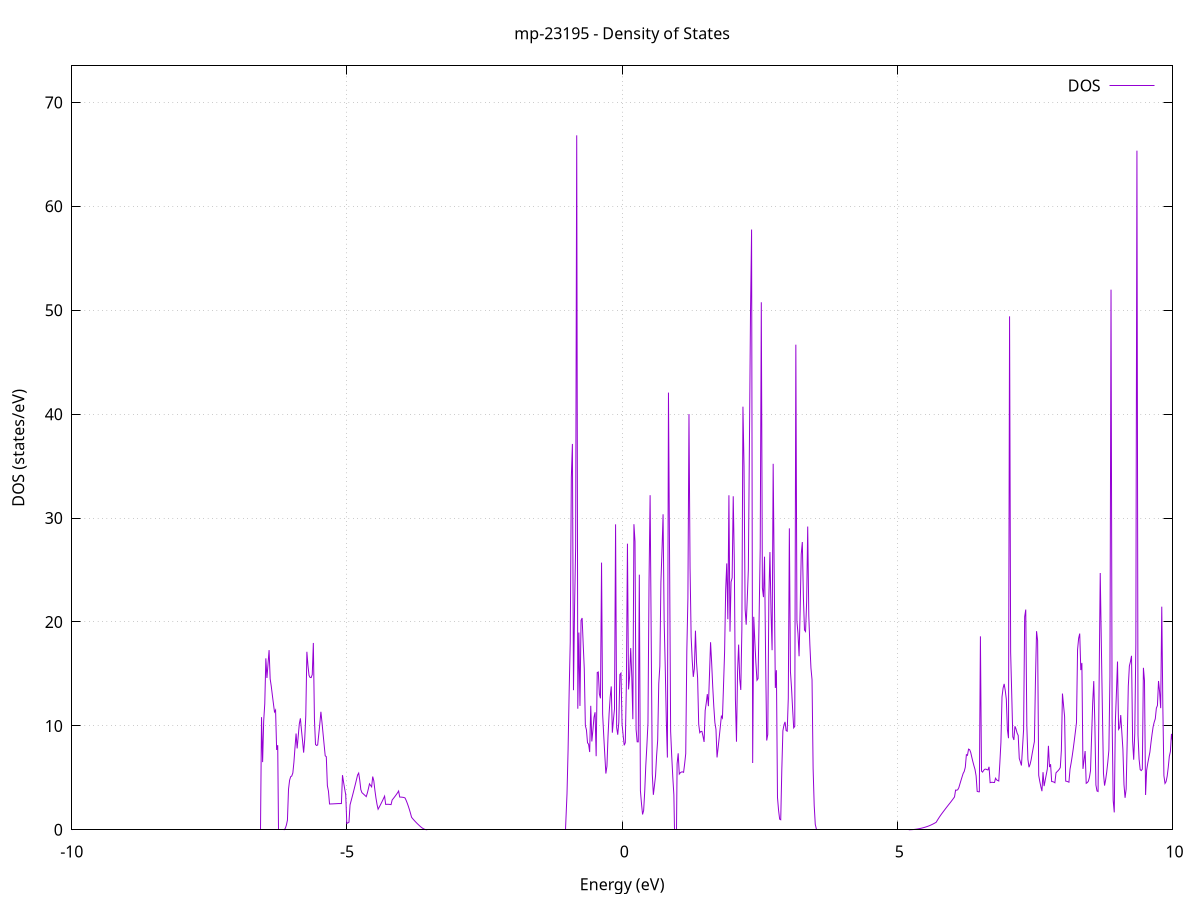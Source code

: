 set title 'mp-23195 - Density of States'
set xlabel 'Energy (eV)'
set ylabel 'DOS (states/eV)'
set grid
set xrange [-10:10]
set yrange [0:73.522]
set xzeroaxis lt -1
set terminal png size 800,600
set output 'mp-23195_dos_gnuplot.png'
plot '-' using 1:2 with lines title 'DOS'
-16.476600 0.000000
-16.457000 0.000000
-16.437400 0.000000
-16.417800 0.000000
-16.398200 0.000000
-16.378500 0.000000
-16.358900 0.000000
-16.339300 0.000000
-16.319700 0.000000
-16.300100 0.000000
-16.280500 0.000000
-16.260900 0.000000
-16.241200 0.000000
-16.221600 0.000000
-16.202000 0.000000
-16.182400 0.000000
-16.162800 0.000000
-16.143200 0.000000
-16.123600 0.000000
-16.104000 0.000000
-16.084300 0.000000
-16.064700 0.000000
-16.045100 0.000000
-16.025500 0.000000
-16.005900 0.000000
-15.986300 0.000000
-15.966700 0.000000
-15.947100 0.000000
-15.927400 0.000000
-15.907800 0.000000
-15.888200 0.000000
-15.868600 0.000000
-15.849000 0.000000
-15.829400 0.000000
-15.809800 0.000000
-15.790100 0.000000
-15.770500 0.000000
-15.750900 0.000000
-15.731300 0.000000
-15.711700 0.000000
-15.692100 0.000000
-15.672500 0.000000
-15.652900 0.000000
-15.633200 0.000000
-15.613600 0.000000
-15.594000 0.000000
-15.574400 0.000000
-15.554800 0.000000
-15.535200 0.000000
-15.515600 0.000000
-15.495900 0.000000
-15.476300 0.000000
-15.456700 0.000000
-15.437100 0.000000
-15.417500 0.000000
-15.397900 0.000000
-15.378300 0.000000
-15.358700 0.000000
-15.339000 0.000000
-15.319400 0.000000
-15.299800 0.000000
-15.280200 0.000000
-15.260600 0.000000
-15.241000 0.000000
-15.221400 0.000000
-15.201800 0.000000
-15.182100 0.000000
-15.162500 0.000000
-15.142900 0.000000
-15.123300 0.000000
-15.103700 0.000000
-15.084100 0.000000
-15.064500 0.000000
-15.044800 0.000000
-15.025200 0.000000
-15.005600 0.000000
-14.986000 0.000000
-14.966400 0.000000
-14.946800 0.000000
-14.927200 0.000000
-14.907600 0.000000
-14.887900 0.000000
-14.868300 0.000000
-14.848700 0.000000
-14.829100 0.000000
-14.809500 0.000000
-14.789900 0.000000
-14.770300 0.000000
-14.750700 0.000000
-14.731000 0.000000
-14.711400 0.000000
-14.691800 0.001000
-14.672200 0.149300
-14.652600 0.548600
-14.633000 1.198700
-14.613400 2.099900
-14.593700 4.258000
-14.574100 6.296300
-14.554500 7.719200
-14.534900 8.683400
-14.515300 7.349900
-14.495700 5.848900
-14.476100 4.643300
-14.456500 3.592800
-14.436800 5.474300
-14.417200 8.485300
-14.397600 11.261500
-14.378000 12.232200
-14.358400 12.179100
-14.338800 11.117300
-14.319200 10.120100
-14.299600 13.165800
-14.279900 10.919000
-14.260300 8.837400
-14.240700 4.062600
-14.221100 3.933700
-14.201500 3.895100
-14.181900 3.920000
-14.162300 3.977200
-14.142600 9.859500
-14.123000 11.487500
-14.103400 3.575500
-14.083800 1.308200
-14.064200 0.000000
-14.044600 0.000000
-14.025000 0.000000
-14.005400 0.000000
-13.985700 9.236900
-13.966100 7.990300
-13.946500 3.029400
-13.926900 3.024000
-13.907300 3.019200
-13.887700 3.015200
-13.868100 3.011800
-13.848500 10.381600
-13.828800 14.445200
-13.809200 7.303800
-13.789600 7.142100
-13.770000 6.939000
-13.750400 6.852600
-13.730800 6.915700
-13.711200 7.800300
-13.691500 9.488200
-13.671900 11.156700
-13.652300 11.360900
-13.632700 11.060600
-13.613100 9.772000
-13.593500 3.094000
-13.573900 5.678500
-13.554300 7.539800
-13.534600 8.236200
-13.515000 8.756800
-13.495400 9.101400
-13.475800 11.741700
-13.456200 15.765900
-13.436600 19.723300
-13.417000 24.804000
-13.397400 26.232500
-13.377700 19.467000
-13.358100 13.078500
-13.338500 12.618500
-13.318900 12.029800
-13.299300 11.297700
-13.279700 10.422100
-13.260100 9.402900
-13.240400 10.434000
-13.220800 4.697800
-13.201200 0.000000
-13.181600 0.000000
-13.162000 0.000000
-13.142400 0.000000
-13.122800 0.000000
-13.103200 0.000000
-13.083500 0.000000
-13.063900 34.183500
-13.044300 44.642300
-13.024700 37.882400
-13.005100 26.841800
-12.985500 24.078600
-12.965900 16.937600
-12.946300 8.005700
-12.926600 5.851700
-12.907000 5.345500
-12.887400 5.736900
-12.867800 5.201600
-12.848200 10.213700
-12.828600 14.626000
-12.809000 31.457200
-12.789300 33.341200
-12.769700 38.088800
-12.750100 41.115400
-12.730500 36.804600
-12.710900 23.973200
-12.691300 29.815500
-12.671700 29.369700
-12.652100 14.846500
-12.632400 8.144200
-12.612800 7.843000
-12.593200 11.232100
-12.573600 16.291300
-12.554000 13.146200
-12.534400 6.801900
-12.514800 2.517000
-12.495200 0.552400
-12.475500 0.000000
-12.455900 0.000000
-12.436300 0.000000
-12.416700 0.000000
-12.397100 0.000000
-12.377500 0.000000
-12.357900 0.000000
-12.338200 0.000000
-12.318600 0.000000
-12.299000 0.000000
-12.279400 0.000000
-12.259800 0.000000
-12.240200 0.000000
-12.220600 0.000000
-12.201000 0.000000
-12.181300 0.000000
-12.161700 0.000000
-12.142100 0.000000
-12.122500 0.000000
-12.102900 0.000000
-12.083300 0.000000
-12.063700 0.000000
-12.044000 0.000000
-12.024400 0.000000
-12.004800 0.000000
-11.985200 0.000000
-11.965600 0.000000
-11.946000 0.000000
-11.926400 0.000000
-11.906800 0.000000
-11.887100 0.000000
-11.867500 0.000000
-11.847900 0.000000
-11.828300 0.000000
-11.808700 0.000000
-11.789100 0.000000
-11.769500 0.000000
-11.749900 0.000000
-11.730200 0.000000
-11.710600 0.000000
-11.691000 0.000000
-11.671400 0.000000
-11.651800 0.000000
-11.632200 0.000000
-11.612600 0.000000
-11.592900 0.000000
-11.573300 0.000000
-11.553700 0.000000
-11.534100 0.000000
-11.514500 0.000000
-11.494900 0.000000
-11.475300 0.000000
-11.455700 0.000000
-11.436000 0.000000
-11.416400 0.000000
-11.396800 0.000000
-11.377200 0.000000
-11.357600 0.000000
-11.338000 0.000000
-11.318400 0.000000
-11.298800 0.000000
-11.279100 0.000000
-11.259500 0.000000
-11.239900 0.000000
-11.220300 0.000000
-11.200700 0.000000
-11.181100 0.000000
-11.161500 0.000000
-11.141800 0.000000
-11.122200 0.000000
-11.102600 0.000000
-11.083000 0.000000
-11.063400 0.000000
-11.043800 0.000000
-11.024200 0.000000
-11.004600 0.000000
-10.984900 0.000000
-10.965300 0.000000
-10.945700 0.000000
-10.926100 0.000000
-10.906500 0.000000
-10.886900 0.000000
-10.867300 0.000000
-10.847700 0.000000
-10.828000 0.000000
-10.808400 0.000000
-10.788800 0.000000
-10.769200 0.000000
-10.749600 0.000000
-10.730000 0.000000
-10.710400 0.000000
-10.690700 0.000000
-10.671100 0.000000
-10.651500 0.000000
-10.631900 0.000000
-10.612300 0.000000
-10.592700 0.000000
-10.573100 0.000000
-10.553500 0.000000
-10.533800 0.000000
-10.514200 0.000000
-10.494600 0.000000
-10.475000 0.000000
-10.455400 0.000000
-10.435800 0.000000
-10.416200 0.000000
-10.396600 0.000000
-10.376900 0.000000
-10.357300 0.000000
-10.337700 0.000000
-10.318100 0.000000
-10.298500 0.000000
-10.278900 0.000000
-10.259300 0.000000
-10.239600 0.000000
-10.220000 0.000000
-10.200400 0.000000
-10.180800 0.000000
-10.161200 0.000000
-10.141600 0.000000
-10.122000 0.000000
-10.102400 0.000000
-10.082700 0.000000
-10.063100 0.000000
-10.043500 0.000000
-10.023900 0.000000
-10.004300 0.000000
-9.984700 0.000000
-9.965100 0.000000
-9.945500 0.000000
-9.925800 0.000000
-9.906200 0.000000
-9.886600 0.000000
-9.867000 0.000000
-9.847400 0.000000
-9.827800 0.000000
-9.808200 0.000000
-9.788500 0.000000
-9.768900 0.000000
-9.749300 0.000000
-9.729700 0.000000
-9.710100 0.000000
-9.690500 0.000000
-9.670900 0.000000
-9.651300 0.000000
-9.631600 0.000000
-9.612000 0.000000
-9.592400 0.000000
-9.572800 0.000000
-9.553200 0.000000
-9.533600 0.000000
-9.514000 0.000000
-9.494400 0.000000
-9.474700 0.000000
-9.455100 0.000000
-9.435500 0.000000
-9.415900 0.000000
-9.396300 0.000000
-9.376700 0.000000
-9.357100 0.000000
-9.337400 0.000000
-9.317800 0.000000
-9.298200 0.000000
-9.278600 0.000000
-9.259000 0.000000
-9.239400 0.000000
-9.219800 0.000000
-9.200200 0.000000
-9.180500 0.000000
-9.160900 0.000000
-9.141300 0.000000
-9.121700 0.000000
-9.102100 0.000000
-9.082500 0.000000
-9.062900 0.000000
-9.043200 0.000000
-9.023600 0.000000
-9.004000 0.000000
-8.984400 0.000000
-8.964800 0.000000
-8.945200 0.000000
-8.925600 0.000000
-8.906000 0.000000
-8.886300 0.000000
-8.866700 0.000000
-8.847100 0.000000
-8.827500 0.000000
-8.807900 0.000000
-8.788300 0.000000
-8.768700 0.000000
-8.749100 0.000000
-8.729400 0.000000
-8.709800 0.000000
-8.690200 0.000000
-8.670600 0.000000
-8.651000 0.000000
-8.631400 0.000000
-8.611800 0.000000
-8.592100 0.000000
-8.572500 0.000000
-8.552900 0.000000
-8.533300 0.000000
-8.513700 0.000000
-8.494100 0.000000
-8.474500 0.000000
-8.454900 0.000000
-8.435200 0.000000
-8.415600 0.000000
-8.396000 0.000000
-8.376400 0.000000
-8.356800 0.000000
-8.337200 0.000000
-8.317600 0.000000
-8.298000 0.000000
-8.278300 0.000000
-8.258700 0.000000
-8.239100 0.000000
-8.219500 0.000000
-8.199900 0.000000
-8.180300 0.000000
-8.160700 0.000000
-8.141000 0.000000
-8.121400 0.000000
-8.101800 0.000000
-8.082200 0.000000
-8.062600 0.000000
-8.043000 0.000000
-8.023400 0.000000
-8.003800 0.000000
-7.984100 0.000000
-7.964500 0.000000
-7.944900 0.000000
-7.925300 0.000000
-7.905700 0.000000
-7.886100 0.000000
-7.866500 0.000000
-7.846900 0.000000
-7.827200 0.000000
-7.807600 0.000000
-7.788000 0.000000
-7.768400 0.000000
-7.748800 0.000000
-7.729200 0.000000
-7.709600 0.000000
-7.689900 0.000000
-7.670300 0.000000
-7.650700 0.000000
-7.631100 0.000000
-7.611500 0.000000
-7.591900 0.000000
-7.572300 0.000000
-7.552700 0.000000
-7.533000 0.000000
-7.513400 0.000000
-7.493800 0.000000
-7.474200 0.000000
-7.454600 0.000000
-7.435000 0.000000
-7.415400 0.000000
-7.395800 0.000000
-7.376100 0.000000
-7.356500 0.000000
-7.336900 0.000000
-7.317300 0.000000
-7.297700 0.000000
-7.278100 0.000000
-7.258500 0.000000
-7.238800 0.000000
-7.219200 0.000000
-7.199600 0.000000
-7.180000 0.000000
-7.160400 0.000000
-7.140800 0.000000
-7.121200 0.000000
-7.101600 0.000000
-7.081900 0.000000
-7.062300 0.000000
-7.042700 0.000000
-7.023100 0.000000
-7.003500 0.000000
-6.983900 0.000000
-6.964300 0.000000
-6.944700 0.000000
-6.925000 0.000000
-6.905400 0.000000
-6.885800 0.000000
-6.866200 0.000000
-6.846600 0.000000
-6.827000 0.000000
-6.807400 0.000000
-6.787700 0.000000
-6.768100 0.000000
-6.748500 0.000000
-6.728900 0.000000
-6.709300 0.000000
-6.689700 0.000000
-6.670100 0.000000
-6.650500 0.000000
-6.630800 0.000000
-6.611200 0.000000
-6.591600 0.000000
-6.572000 0.000000
-6.552400 10.838400
-6.532800 6.509700
-6.513200 10.470500
-6.493600 12.122100
-6.473900 16.498500
-6.454300 14.609400
-6.434700 15.950300
-6.415100 17.292100
-6.395500 14.524000
-6.375900 13.825800
-6.356300 12.980100
-6.336600 12.148400
-6.317000 11.341500
-6.297400 11.524400
-6.277800 7.684100
-6.258200 8.142600
-6.238600 0.000000
-6.219000 0.000000
-6.199400 0.000000
-6.179700 0.000000
-6.160100 0.000000
-6.140500 0.004600
-6.120900 0.133700
-6.101300 0.440100
-6.081700 0.923600
-6.062100 3.909200
-6.042400 4.767700
-6.022800 5.107900
-6.003200 5.172400
-5.983600 5.467600
-5.964000 6.498700
-5.944400 7.915900
-5.924800 9.266100
-5.905200 7.827100
-5.885500 9.025800
-5.865900 10.189700
-5.846300 10.724900
-5.826700 9.584600
-5.807100 8.572000
-5.787500 7.423500
-5.767900 8.703000
-5.748300 10.987000
-5.728600 17.130200
-5.709000 15.830200
-5.689400 14.861100
-5.669800 14.653900
-5.650200 14.645000
-5.630600 14.944200
-5.611000 17.981000
-5.591300 10.687900
-5.571700 8.206400
-5.552100 8.112900
-5.532500 8.161900
-5.512900 9.165700
-5.493300 10.205100
-5.473700 11.354700
-5.454100 10.339500
-5.434400 9.249100
-5.414800 8.163400
-5.395200 7.118900
-5.375600 7.038000
-5.356000 4.243500
-5.336400 3.717500
-5.316800 2.481300
-5.297200 2.484800
-5.277500 2.488800
-5.257900 2.493200
-5.238300 2.498200
-5.218700 2.503700
-5.199100 2.509600
-5.179500 2.516100
-5.159900 2.521400
-5.140200 2.524600
-5.120600 2.525800
-5.101000 2.524900
-5.081400 5.258100
-5.061800 4.583900
-5.042200 3.952700
-5.022600 3.364600
-5.003000 0.605300
-4.983300 0.665100
-4.963700 0.727200
-4.944100 2.400900
-4.924500 2.786200
-4.904900 3.180200
-4.885300 3.582800
-4.865700 3.994000
-4.846100 4.413800
-4.826400 4.842200
-4.806800 5.279300
-4.787200 5.456700
-4.767600 4.769300
-4.748000 3.864500
-4.728400 3.575800
-4.708800 3.482100
-4.689100 3.386500
-4.669500 3.289200
-4.649900 3.190000
-4.630300 3.531100
-4.610700 3.948200
-4.591100 4.421100
-4.571500 4.271500
-4.551900 4.131700
-4.532200 5.121700
-4.512600 4.713200
-4.493000 3.819800
-4.473400 3.062300
-4.453800 2.440900
-4.434200 1.977700
-4.414600 2.170200
-4.395000 2.369600
-4.375300 2.576000
-4.355700 2.789400
-4.336100 3.009700
-4.316500 3.237000
-4.296900 2.440200
-4.277300 2.449100
-4.257700 2.451700
-4.238000 2.447800
-4.218400 2.437600
-4.198800 2.420900
-4.179200 2.864000
-4.159600 2.992400
-4.140000 3.126100
-4.120400 3.265000
-4.100800 3.409300
-4.081100 3.558900
-4.061500 3.732300
-4.041900 3.150600
-4.022300 3.145500
-4.002700 3.136200
-3.983100 3.122700
-3.963500 3.104900
-3.943900 3.055200
-3.924200 2.822500
-3.904600 2.559600
-3.885000 2.266500
-3.865400 1.943100
-3.845800 1.589500
-3.826200 1.205600
-3.806600 1.073500
-3.786900 0.955200
-3.767300 0.840900
-3.747700 0.730700
-3.728100 0.624600
-3.708500 0.522600
-3.688900 0.424600
-3.669300 0.330700
-3.649700 0.241100
-3.630000 0.162700
-3.610400 0.099600
-3.590800 0.052000
-3.571200 0.019700
-3.551600 0.002800
-3.532000 0.000000
-3.512400 0.000000
-3.492800 0.000000
-3.473100 0.000000
-3.453500 0.000000
-3.433900 0.000000
-3.414300 0.000000
-3.394700 0.000000
-3.375100 0.000000
-3.355500 0.000000
-3.335800 0.000000
-3.316200 0.000000
-3.296600 0.000000
-3.277000 0.000000
-3.257400 0.000000
-3.237800 0.000000
-3.218200 0.000000
-3.198600 0.000000
-3.178900 0.000000
-3.159300 0.000000
-3.139700 0.000000
-3.120100 0.000000
-3.100500 0.000000
-3.080900 0.000000
-3.061300 0.000000
-3.041600 0.000000
-3.022000 0.000000
-3.002400 0.000000
-2.982800 0.000000
-2.963200 0.000000
-2.943600 0.000000
-2.924000 0.000000
-2.904400 0.000000
-2.884700 0.000000
-2.865100 0.000000
-2.845500 0.000000
-2.825900 0.000000
-2.806300 0.000000
-2.786700 0.000000
-2.767100 0.000000
-2.747500 0.000000
-2.727800 0.000000
-2.708200 0.000000
-2.688600 0.000000
-2.669000 0.000000
-2.649400 0.000000
-2.629800 0.000000
-2.610200 0.000000
-2.590500 0.000000
-2.570900 0.000000
-2.551300 0.000000
-2.531700 0.000000
-2.512100 0.000000
-2.492500 0.000000
-2.472900 0.000000
-2.453300 0.000000
-2.433600 0.000000
-2.414000 0.000000
-2.394400 0.000000
-2.374800 0.000000
-2.355200 0.000000
-2.335600 0.000000
-2.316000 0.000000
-2.296400 0.000000
-2.276700 0.000000
-2.257100 0.000000
-2.237500 0.000000
-2.217900 0.000000
-2.198300 0.000000
-2.178700 0.000000
-2.159100 0.000000
-2.139400 0.000000
-2.119800 0.000000
-2.100200 0.000000
-2.080600 0.000000
-2.061000 0.000000
-2.041400 0.000000
-2.021800 0.000000
-2.002200 0.000000
-1.982500 0.000000
-1.962900 0.000000
-1.943300 0.000000
-1.923700 0.000000
-1.904100 0.000000
-1.884500 0.000000
-1.864900 0.000000
-1.845300 0.000000
-1.825600 0.000000
-1.806000 0.000000
-1.786400 0.000000
-1.766800 0.000000
-1.747200 0.000000
-1.727600 0.000000
-1.708000 0.000000
-1.688300 0.000000
-1.668700 0.000000
-1.649100 0.000000
-1.629500 0.000000
-1.609900 0.000000
-1.590300 0.000000
-1.570700 0.000000
-1.551100 0.000000
-1.531400 0.000000
-1.511800 0.000000
-1.492200 0.000000
-1.472600 0.000000
-1.453000 0.000000
-1.433400 0.000000
-1.413800 0.000000
-1.394200 0.000000
-1.374500 0.000000
-1.354900 0.000000
-1.335300 0.000000
-1.315700 0.000000
-1.296100 0.000000
-1.276500 0.000000
-1.256900 0.000000
-1.237200 0.000000
-1.217600 0.000000
-1.198000 0.000000
-1.178400 0.000000
-1.158800 0.000000
-1.139200 0.000000
-1.119600 0.000000
-1.100000 0.000000
-1.080300 0.000000
-1.060700 0.000000
-1.041100 0.000000
-1.021500 0.000000
-1.001900 3.468600
-0.982300 7.691000
-0.962700 13.333800
-0.943100 18.048900
-0.923400 33.898200
-0.903800 37.136500
-0.884200 13.434900
-0.864600 21.372900
-0.845000 27.221800
-0.825400 66.838500
-0.805800 11.648900
-0.786100 18.983400
-0.766500 11.918700
-0.746900 20.152400
-0.727300 20.381200
-0.707700 17.867400
-0.688100 15.492200
-0.668500 10.025800
-0.648900 9.618500
-0.629200 8.377500
-0.609600 8.229900
-0.590000 7.482500
-0.570400 11.929600
-0.550800 8.499700
-0.531200 9.588800
-0.511600 10.818800
-0.492000 11.309700
-0.472300 7.082000
-0.452700 15.132600
-0.433100 15.186800
-0.413500 13.055000
-0.393900 12.653400
-0.374300 25.715700
-0.354700 11.146500
-0.335000 9.116100
-0.315400 7.217500
-0.295800 5.412400
-0.276200 6.119900
-0.256600 8.996500
-0.237000 11.175500
-0.217400 12.788300
-0.197800 13.798200
-0.178100 9.341200
-0.158500 10.579000
-0.138900 11.639300
-0.119300 29.395300
-0.099700 9.846200
-0.080100 9.149300
-0.060500 10.353300
-0.040800 14.944600
-0.021200 15.079700
-0.001600 10.181900
0.018000 9.096600
0.037600 8.130400
0.057200 8.378700
0.076800 13.984600
0.096400 27.533700
0.116100 13.509100
0.135700 14.755100
0.155300 17.485400
0.174900 14.786600
0.194500 10.643700
0.214100 29.410900
0.233700 27.742800
0.253300 9.675900
0.273000 8.467000
0.292600 8.461800
0.312200 24.552400
0.331800 3.764000
0.351400 2.528600
0.371000 1.474600
0.390600 1.853600
0.410300 3.695500
0.429900 6.210400
0.449500 8.098700
0.469100 10.264500
0.488700 23.980100
0.508300 32.198000
0.527900 18.642100
0.547500 5.381900
0.567200 3.365300
0.586800 4.239000
0.606400 5.177100
0.626000 7.118300
0.645600 8.619000
0.665200 14.054300
0.684800 15.744600
0.704400 23.830000
0.724100 26.890200
0.743700 30.366700
0.763300 20.062400
0.782900 15.690300
0.802500 10.544500
0.822100 6.950500
0.841700 42.077800
0.861400 26.500500
0.881000 9.480900
0.900600 7.120900
0.920200 5.080200
0.939800 3.358800
0.959400 0.000000
0.979000 0.000000
0.998600 6.350500
1.018300 7.358600
1.037900 5.359900
1.057500 5.489600
1.077100 5.561200
1.096700 5.574700
1.116300 5.530200
1.135900 6.359600
1.155500 7.328900
1.175200 17.182200
1.194800 22.289800
1.214400 40.011600
1.234000 25.202200
1.253600 18.586400
1.273200 16.307200
1.292800 14.715100
1.312500 15.523100
1.332100 19.162500
1.351700 16.104100
1.371300 14.606300
1.390900 10.161600
1.410500 9.343800
1.430100 9.464200
1.449700 9.472100
1.469400 8.994100
1.489000 8.453900
1.508600 11.472700
1.528200 12.199900
1.547800 13.059200
1.567400 11.895200
1.587000 14.926100
1.606600 18.050800
1.626300 16.077000
1.645900 13.776200
1.665500 11.856300
1.685100 10.317300
1.704700 9.669800
1.724300 6.960300
1.743900 7.908200
1.763600 8.885300
1.783200 9.891700
1.802800 10.926500
1.822400 10.752800
1.842000 13.877000
1.861600 17.110100
1.881200 23.101400
1.900800 25.636000
1.920500 20.261400
1.940100 32.197300
1.959700 19.065800
1.979300 23.849700
1.998900 24.249900
2.018500 32.100900
2.038100 25.891400
2.057700 12.590000
2.077400 8.476400
2.097000 15.187100
2.116600 17.822400
2.136200 14.514200
2.155800 13.454800
2.175400 19.264800
2.195000 40.723900
2.214700 34.955000
2.234300 21.256600
2.253900 19.735200
2.273500 22.244100
2.293100 25.032800
2.312700 37.138200
2.332300 49.723400
2.351900 57.771800
2.371600 6.428900
2.391200 20.498100
2.410800 18.164600
2.430400 16.050600
2.450000 14.391200
2.469600 14.549700
2.489200 20.583800
2.508800 27.102700
2.528500 50.771300
2.548100 23.283600
2.567700 22.391500
2.587300 26.283800
2.606900 16.512800
2.626500 8.592700
2.646100 9.165200
2.665800 22.386700
2.685400 26.730300
2.705000 20.968900
2.724600 17.281200
2.744200 35.220900
2.763800 24.051000
2.783400 13.645900
2.803000 15.355100
2.822700 3.104100
2.842300 1.870800
2.861900 1.020200
2.881500 0.966900
2.901100 5.766200
2.920700 9.528100
2.940300 10.089500
2.960000 10.384500
2.979600 9.545300
2.999200 9.488300
3.018800 12.657100
3.038400 29.011700
3.058000 15.219200
3.077600 13.644700
3.097200 11.647700
3.116900 9.811200
3.136500 9.953700
3.156100 46.690700
3.175700 20.085300
3.195300 18.861400
3.214900 16.701200
3.234500 21.152100
3.254100 26.526500
3.273800 27.694900
3.293400 22.364200
3.313000 19.231500
3.332600 19.084200
3.352200 21.885600
3.371800 29.181600
3.391400 20.595600
3.411100 17.790900
3.430700 15.566200
3.450300 14.445200
3.469900 5.904900
3.489500 2.359700
3.509100 0.522400
3.528700 0.000000
3.548300 0.000000
3.568000 0.000000
3.587600 0.000000
3.607200 0.000000
3.626800 0.000000
3.646400 0.000000
3.666000 0.000000
3.685600 0.000000
3.705200 0.000000
3.724900 0.000000
3.744500 0.000000
3.764100 0.000000
3.783700 0.000000
3.803300 0.000000
3.822900 0.000000
3.842500 0.000000
3.862200 0.000000
3.881800 0.000000
3.901400 0.000000
3.921000 0.000000
3.940600 0.000000
3.960200 0.000000
3.979800 0.000000
3.999400 0.000000
4.019100 0.000000
4.038700 0.000000
4.058300 0.000000
4.077900 0.000000
4.097500 0.000000
4.117100 0.000000
4.136700 0.000000
4.156300 0.000000
4.176000 0.000000
4.195600 0.000000
4.215200 0.000000
4.234800 0.000000
4.254400 0.000000
4.274000 0.000000
4.293600 0.000000
4.313300 0.000000
4.332900 0.000000
4.352500 0.000000
4.372100 0.000000
4.391700 0.000000
4.411300 0.000000
4.430900 0.000000
4.450500 0.000000
4.470200 0.000000
4.489800 0.000000
4.509400 0.000000
4.529000 0.000000
4.548600 0.000000
4.568200 0.000000
4.587800 0.000000
4.607400 0.000000
4.627100 0.000000
4.646700 0.000000
4.666300 0.000000
4.685900 0.000000
4.705500 0.000000
4.725100 0.000000
4.744700 0.000000
4.764400 0.000000
4.784000 0.000000
4.803600 0.000000
4.823200 0.000000
4.842800 0.000000
4.862400 0.000000
4.882000 0.000000
4.901600 0.000000
4.921300 0.000000
4.940900 0.000000
4.960500 0.000000
4.980100 0.000000
4.999700 0.000000
5.019300 0.000000
5.038900 0.000000
5.058500 0.000000
5.078200 0.000000
5.097800 0.000000
5.117400 0.000000
5.137000 0.000000
5.156600 0.000000
5.176200 0.000000
5.195800 0.000000
5.215500 0.001000
5.235100 0.004000
5.254700 0.009000
5.274300 0.016000
5.293900 0.025100
5.313500 0.036100
5.333100 0.049100
5.352700 0.064100
5.372400 0.081200
5.392000 0.100200
5.411600 0.121200
5.431200 0.144300
5.450800 0.169300
5.470400 0.196300
5.490000 0.225400
5.509600 0.256400
5.529300 0.289500
5.548900 0.325100
5.568500 0.363800
5.588100 0.405700
5.607700 0.450700
5.627300 0.498800
5.646900 0.550100
5.666600 0.604500
5.686200 0.662000
5.705800 0.722700
5.725400 0.895400
5.745000 1.061900
5.764600 1.221500
5.784200 1.374200
5.803800 1.520000
5.823500 1.660300
5.843100 1.799100
5.862700 1.936700
5.882300 2.073000
5.901900 2.208100
5.921500 2.342000
5.941100 2.471400
5.960800 2.602900
5.980400 2.737600
6.000000 2.875700
6.019600 3.017000
6.039200 3.161500
6.058800 3.820500
6.078400 3.807400
6.098000 3.854200
6.117700 4.052500
6.137300 4.407400
6.156900 4.753800
6.176500 5.091700
6.196100 5.421100
6.215700 5.615600
6.235300 6.024800
6.254900 7.226600
6.274600 7.167100
6.294200 7.763400
6.313800 7.712800
6.333400 7.451100
6.353000 6.988300
6.372600 6.558700
6.392200 6.162400
6.411900 5.799400
6.431500 5.183500
6.451100 3.697100
6.470700 3.660400
6.490300 3.655700
6.509900 18.618800
6.529500 5.646600
6.549100 5.547700
6.568800 5.722700
6.588400 5.819800
6.608000 5.838800
6.627600 5.788300
6.647200 5.759000
6.666800 6.059700
6.686400 4.532300
6.706000 4.562800
6.725700 4.569800
6.745300 4.553200
6.764900 4.549700
6.784500 4.963600
6.804100 4.803800
6.823700 4.743900
6.843300 4.693700
6.863000 6.444800
6.882600 8.425500
6.902200 12.789500
6.921800 13.634600
6.941400 14.039300
6.961000 13.410700
6.980600 12.567400
7.000200 9.647100
7.019900 8.813700
7.039500 49.415800
7.059100 17.087600
7.078700 13.073400
7.098300 8.950900
7.117900 8.645200
7.137500 9.962200
7.157100 9.698200
7.176800 9.303600
7.196400 9.079600
7.216000 6.864500
7.235600 6.539200
7.255200 6.187300
7.274800 7.901600
7.294400 9.635700
7.314100 20.509000
7.333700 21.193400
7.353300 9.975700
7.372900 6.770700
7.392500 6.021700
7.412100 6.295900
7.431700 6.740400
7.451300 7.355100
7.471000 7.934800
7.490600 8.481800
7.510200 14.464800
7.529800 19.115200
7.549400 18.200100
7.569000 5.237500
7.588600 4.650500
7.608200 4.142800
7.627900 3.714500
7.647500 5.541700
7.667100 4.203900
7.686700 4.751800
7.706300 5.304900
7.725900 5.863100
7.745500 8.077200
7.765200 6.034400
7.784800 6.309700
7.804400 4.643300
7.824000 4.631000
7.843600 4.591300
7.863200 4.524500
7.882800 5.476400
7.902400 5.590300
7.922100 5.693400
7.941700 5.816600
7.961300 5.991000
7.980900 7.665300
8.000500 13.108900
8.020100 11.994800
8.039700 10.882400
8.059300 4.686700
8.079000 4.661100
8.098600 4.624600
8.118200 4.577200
8.137800 5.828400
8.157400 6.405200
8.177000 7.063600
8.196600 7.803600
8.216300 8.611600
8.235900 9.449500
8.255500 10.316500
8.275100 17.343400
8.294700 18.438300
8.314300 18.884300
8.333900 15.369500
8.353500 16.058300
8.373200 5.862000
8.392800 6.694100
8.412400 7.579200
8.432000 4.470300
8.451600 4.537500
8.471200 4.669900
8.490800 5.045000
8.510400 5.683100
8.530100 8.988300
8.549700 12.195700
8.569300 14.309800
8.588900 10.262000
8.608500 4.307900
8.628100 3.732700
8.647700 3.682400
8.667400 14.470900
8.687000 24.710100
8.706600 18.043600
8.726200 11.505000
8.745800 5.433600
8.765400 4.252600
8.785000 4.801600
8.804600 5.552100
8.824300 6.504100
8.843900 7.657600
8.863500 14.767700
8.883100 51.981900
8.902700 10.731700
8.922300 2.808200
8.941900 1.672300
8.961600 10.376800
8.981200 13.202200
9.000800 16.193600
9.020400 9.663900
9.040000 9.823100
9.059600 11.039900
9.079200 9.381900
9.098800 7.758800
9.118500 4.360100
9.138100 3.075700
9.157700 3.916600
9.177300 8.601900
9.196900 13.825900
9.216500 15.763000
9.236100 16.190100
9.255700 16.743100
9.275400 8.532300
9.295000 6.745400
9.314600 9.299800
9.334200 17.867500
9.353800 65.358300
9.373400 9.105800
9.393000 6.786200
9.412700 5.790300
9.432300 5.697100
9.451900 5.834900
9.471500 15.586900
9.491100 14.361700
9.510700 3.347300
9.530300 5.731500
9.549900 6.383400
9.569600 6.944600
9.589200 7.472600
9.608800 8.376300
9.628400 9.191600
9.648000 9.918600
9.667600 10.357600
9.687200 10.681200
9.706800 11.703400
9.726500 11.969000
9.746100 14.319600
9.765700 13.279000
9.785300 11.706100
9.804900 21.475900
9.824500 11.865200
9.844100 5.200500
9.863800 4.460900
9.883400 4.629400
9.903000 5.145400
9.922600 5.998100
9.942200 7.063700
9.961800 7.526100
9.981400 9.227600
10.001000 8.545700
10.020700 7.887500
10.040300 7.195600
10.059900 5.606000
10.079500 8.674400
10.099100 16.492400
10.118700 18.292800
10.138300 16.621000
10.157900 19.169000
10.177600 14.228700
10.197200 13.481600
10.216800 18.488800
10.236400 17.495300
10.256000 16.038400
10.275600 9.784000
10.295200 14.677100
10.314900 18.113300
10.334500 15.098600
10.354100 12.951000
10.373700 10.745500
10.393300 7.949500
10.412900 16.111100
10.432500 10.076800
10.452100 8.857200
10.471800 7.720900
10.491400 6.667900
10.511000 5.713400
10.530600 4.975000
10.550200 4.258900
10.569800 3.565100
10.589400 2.893600
10.609000 2.244400
10.628700 0.000000
10.648300 14.645500
10.667900 13.154700
10.687500 17.394300
10.707100 17.031800
10.726700 17.537500
10.746300 19.995600
10.766000 23.720600
10.785600 23.815800
10.805200 16.448500
10.824800 11.332800
10.844400 5.732100
10.864000 4.444400
10.883600 3.301500
10.903200 2.303500
10.922900 1.450400
10.942500 0.000000
10.962100 0.000000
10.981700 0.000000
11.001300 0.000000
11.020900 0.000000
11.040500 0.000000
11.060100 0.000000
11.079800 0.000000
11.099400 0.000000
11.119000 0.000000
11.138600 0.000000
11.158200 0.000000
11.177800 0.000000
11.197400 0.000000
11.217100 0.000000
11.236700 0.000000
11.256300 0.000000
11.275900 0.000000
11.295500 0.000000
11.315100 0.000000
11.334700 0.000000
11.354300 0.000000
11.374000 0.000000
11.393600 0.000000
11.413200 0.000000
11.432800 0.000000
11.452400 0.000000
11.472000 0.000000
11.491600 0.000000
11.511200 0.000000
11.530900 0.000000
11.550500 0.000000
11.570100 0.000000
11.589700 0.000000
11.609300 0.000000
11.628900 0.000000
11.648500 0.000000
11.668200 0.000000
11.687800 0.000000
11.707400 0.000000
11.727000 0.000000
11.746600 0.000000
11.766200 0.000000
11.785800 0.000000
11.805400 0.000000
11.825100 0.000000
11.844700 0.000000
11.864300 0.000500
11.883900 0.007700
11.903500 0.023800
11.923100 0.048700
11.942700 0.082300
11.962400 0.124800
11.982000 0.176100
12.001600 0.239200
12.021200 0.317400
12.040800 0.410500
12.060400 0.518700
12.080000 0.643600
12.099600 0.799000
12.119300 0.988400
12.138900 1.211800
12.158500 1.469100
12.178100 1.813600
12.197700 2.499400
12.217300 3.073400
12.236900 3.535400
12.256500 3.758000
12.276200 4.009900
12.295800 4.406000
12.315400 4.847700
12.335000 5.336300
12.354600 5.871600
12.374200 6.453700
12.393800 7.082600
12.413500 7.859800
12.433100 9.081500
12.452700 9.675000
12.472300 10.600000
12.491900 11.917400
12.511500 12.274400
12.531100 12.788200
12.550700 12.530200
12.570400 12.224600
12.590000 11.931800
12.609600 11.652000
12.629200 11.525800
12.648800 12.143500
12.668400 11.846600
12.688000 16.417100
12.707600 13.082900
12.727300 12.924300
12.746900 10.820800
12.766500 9.928400
12.786100 9.354400
12.805700 8.816100
12.825300 8.555600
12.844900 7.976700
12.864600 6.168400
12.884200 6.026600
12.903800 5.904800
12.923400 5.798500
12.943000 5.707700
12.962600 5.632400
12.982200 6.540600
13.001800 8.834300
13.021500 8.744600
13.041100 7.751700
13.060700 8.558500
13.080300 9.534600
13.099900 10.247600
13.119500 10.793400
13.139100 11.172000
13.158700 13.597600
13.178400 12.275400
13.198000 11.295500
13.217600 10.919800
13.237200 10.828800
13.256800 10.179300
13.276400 7.907000
13.296000 7.653700
13.315700 7.369800
13.335300 9.996300
13.354900 5.214400
13.374500 5.049600
13.394100 4.882900
13.413700 4.714300
13.433300 4.571100
13.452900 4.786100
13.472600 6.956500
13.492200 8.243800
13.511800 9.573700
13.531400 11.447600
13.551000 11.888800
13.570600 17.548600
13.590200 16.998100
13.609800 14.415400
13.629500 8.609300
13.649100 9.286600
13.668700 9.710300
13.688300 9.949900
13.707900 10.225700
13.727500 17.587800
13.747100 12.857800
13.766800 8.912200
13.786400 3.417000
13.806000 3.376800
13.825600 3.367600
13.845200 4.600400
13.864800 6.419800
13.884400 7.595400
13.904000 7.980200
13.923700 9.121600
13.943300 13.061700
13.962900 12.629600
13.982500 12.151500
14.002100 11.605000
14.021700 8.573600
14.041300 5.329400
14.060900 5.626500
14.080600 5.945900
14.100200 6.287600
14.119800 6.651600
14.139400 7.038000
14.159000 7.446700
14.178600 7.877700
14.198200 8.331100
14.217900 8.806800
14.237500 17.460300
14.257100 15.494000
14.276700 14.649000
14.296300 6.372200
14.315900 3.768100
14.335500 2.397900
14.355100 2.317000
14.374800 3.110400
14.394400 4.047200
14.414000 5.105500
14.433600 11.364700
14.453200 13.732000
14.472800 18.822200
14.492400 23.021900
14.512000 12.512300
14.531700 9.705200
14.551300 6.380000
14.570900 3.562400
14.590500 7.380700
14.610100 15.415700
14.629700 16.498000
14.649300 16.389100
14.669000 15.235200
14.688600 9.845100
14.708200 3.162900
14.727800 6.092600
14.747400 8.063300
14.767000 10.519100
14.786600 11.992300
14.806200 7.889200
14.825900 8.151800
14.845500 8.460200
14.865100 8.814300
14.884700 8.313400
14.904300 7.306400
14.923900 6.873800
14.943500 12.038600
14.963200 11.989100
14.982800 9.633300
15.002400 11.773800
15.022000 14.252800
15.041600 17.056700
15.061200 11.941900
15.080800 10.743800
15.100400 11.528200
15.120100 12.139100
15.139700 12.576600
15.159300 12.840700
15.178900 12.452000
15.198500 12.373300
15.218100 12.411600
15.237700 12.597900
15.257300 12.932300
15.277000 12.214200
15.296600 10.668200
15.316200 9.142500
15.335800 9.433100
15.355400 7.089200
15.375000 3.826500
15.394600 3.716300
15.414300 3.672000
15.433900 3.740600
15.453500 3.877400
15.473100 20.544200
15.492700 10.635700
15.512300 10.255600
15.531900 8.483300
15.551500 5.734100
15.571200 3.808500
15.590800 4.016300
15.610400 4.980600
15.630000 5.988500
15.649600 7.084300
15.669200 15.239100
15.688800 14.291200
15.708400 7.617800
15.728100 7.479200
15.747700 7.432600
15.767300 7.478000
15.786900 7.615400
15.806500 7.844900
15.826100 8.166400
15.845700 47.254500
15.865400 15.445700
15.885000 11.435100
15.904600 7.935100
15.924200 6.475100
15.943800 12.113500
15.963400 21.272600
15.983000 15.492000
16.002600 14.577400
16.022300 13.446000
16.041900 11.646000
16.061500 9.946300
16.081100 9.291300
16.100700 8.663400
16.120300 7.033700
16.139900 5.862200
16.159500 4.599600
16.179200 4.557000
16.198800 4.896700
16.218400 3.470100
16.238000 3.789200
16.257600 4.479600
16.277200 5.542800
16.296800 10.078800
16.316500 12.047700
16.336100 12.962900
16.355700 13.950100
16.375300 11.090000
16.394900 11.179000
16.414500 11.167800
16.434100 11.268700
16.453700 11.536800
16.473400 9.278500
16.493000 8.940700
16.512600 9.317900
16.532200 9.661200
16.551800 10.527700
16.571400 11.333900
16.591000 21.763200
16.610600 10.346900
16.630300 10.582800
16.649900 12.752600
16.669500 11.405800
16.689100 12.368700
16.708700 15.878500
16.728300 20.597300
16.747900 14.852000
16.767600 10.967600
16.787200 6.384100
16.806800 7.019100
16.826400 7.873800
16.846000 13.626700
16.865600 12.463900
16.885200 11.266700
16.904800 10.075900
16.924500 9.083000
16.944100 17.637900
16.963700 12.275700
16.983300 15.222000
17.002900 13.886500
17.022500 13.768600
17.042100 12.497900
17.061700 11.293800
17.081400 10.156500
17.101000 9.717400
17.120600 10.600800
17.140200 13.098900
17.159800 12.771600
17.179400 14.666000
17.199000 11.224300
17.218700 24.719800
17.238300 16.203500
17.257900 18.490500
17.277500 13.719600
17.297100 14.833500
17.316700 16.138800
17.336300 17.398000
17.355900 16.714300
17.375600 16.679600
17.395200 16.434700
17.414800 12.185900
17.434400 11.025600
17.454000 12.270400
17.473600 12.830500
17.493200 12.720100
17.512800 12.190300
17.532500 12.415800
17.552100 12.792100
17.571700 13.154000
17.591300 13.501400
17.610900 13.826100
17.630500 14.092000
17.650100 13.813500
17.669800 11.672300
17.689400 10.719400
17.709000 14.722300
17.728600 18.727200
17.748200 12.526000
17.767800 12.329500
17.787400 12.504300
17.807000 12.920200
17.826700 13.862100
17.846300 14.084000
17.865900 14.289700
17.885500 14.479200
17.905100 14.652500
17.924700 11.688600
17.944300 10.774400
17.964000 9.945900
17.983600 9.375900
18.003200 9.424100
18.022800 10.100500
18.042400 11.622600
18.062000 9.758200
18.081600 8.431500
18.101200 10.469200
18.120900 9.390300
18.140500 8.390700
18.160100 7.470400
18.179700 7.861200
18.199300 7.894300
18.218900 7.973000
18.238500 8.097500
18.258100 8.258100
18.277800 8.441200
18.297400 8.498200
18.317000 8.727300
18.336600 8.986400
18.356200 11.554700
18.375800 7.772700
18.395400 7.795500
18.415100 7.853100
18.434700 7.956700
18.454300 8.071500
18.473900 8.197500
18.493500 7.974000
18.513100 7.551300
18.532700 7.408500
18.552300 7.167300
18.572000 5.942500
18.591600 21.297000
18.611200 12.036800
18.630800 12.157500
18.650400 12.189600
18.670000 12.133300
18.689600 11.830100
18.709200 11.952200
18.728900 11.557800
18.748500 10.788400
18.768100 10.148300
18.787700 10.217700
18.807300 10.932400
18.826900 14.427700
18.846500 16.597500
18.866200 15.940600
18.885800 13.600300
18.905400 13.354400
18.925000 13.696100
18.944600 13.929600
18.964200 14.055100
18.983800 14.114700
19.003400 14.214300
19.023100 14.269400
19.042700 12.553700
19.062300 11.657900
19.081900 10.358900
19.101500 9.494700
19.121100 9.021400
19.140700 8.412600
19.160300 7.930700
19.180000 7.512800
19.199600 7.145100
19.219200 12.581500
19.238800 12.419900
19.258400 12.357400
19.278000 12.459800
19.297600 12.608800
19.317300 19.290800
19.336900 15.128200
19.356500 15.751000
19.376100 16.390400
19.395700 11.930400
19.415300 11.622800
19.434900 12.021200
19.454500 13.160900
19.474200 12.671700
19.493800 11.663300
19.513400 10.156400
19.533000 18.413100
19.552600 13.217000
19.572200 10.883600
19.591800 14.191300
19.611400 19.701800
19.631100 18.156400
19.650700 13.406500
19.670300 12.688400
19.689900 11.915700
19.709500 11.048100
19.729100 13.497700
19.748700 13.536000
19.768400 13.611200
19.788000 13.042500
19.807600 9.751600
19.827200 11.173900
19.846800 18.222100
19.866400 27.806500
19.886000 16.259400
19.905600 15.115300
19.925300 14.821900
19.944900 20.126700
19.964500 13.874600
19.984100 12.089000
20.003700 10.492100
20.023300 8.510400
20.042900 7.601700
20.062500 6.663400
20.082200 7.757900
20.101800 7.350900
20.121400 7.869300
20.141000 8.437500
20.160600 9.119400
20.180200 9.446000
20.199800 9.523800
20.219500 9.885500
20.239100 10.071400
20.258700 10.085200
20.278300 10.683400
20.297900 10.808400
20.317500 10.182100
20.337100 10.074600
20.356700 12.995400
20.376400 12.363300
20.396000 11.484000
20.415600 9.172300
20.435200 8.100600
20.454800 7.464900
20.474400 7.003200
20.494000 6.678200
20.513600 6.489900
20.533300 6.438300
20.552900 7.773000
20.572500 11.079000
20.592100 11.352600
20.611700 11.862800
20.631300 11.674700
20.650900 10.980300
20.670600 12.390300
20.690200 25.212200
20.709800 14.854600
20.729400 15.383300
20.749000 23.731100
20.768600 23.121700
20.788200 18.164000
20.807800 12.280500
20.827500 7.191200
20.847100 2.734600
20.866700 1.141300
20.886300 0.822000
20.905900 0.555400
20.925500 0.331300
20.945100 0.149600
20.964800 0.010500
20.984400 0.000000
21.004000 0.000000
21.023600 0.000000
21.043200 0.000000
21.062800 0.000000
21.082400 0.000000
21.102000 0.000000
21.121700 0.000000
21.141300 0.000000
21.160900 0.000000
21.180500 0.000000
21.200100 0.000000
21.219700 0.000000
21.239300 0.000000
21.258900 0.000000
21.278600 0.000000
21.298200 0.000000
21.317800 0.000000
21.337400 0.000000
21.357000 0.000000
21.376600 0.000000
21.396200 0.000000
21.415900 0.000000
21.435500 0.000000
21.455100 0.000000
21.474700 0.000000
21.494300 0.000000
21.513900 0.000000
21.533500 0.000000
21.553100 0.000000
21.572800 0.000000
21.592400 0.000000
21.612000 0.000000
21.631600 0.000000
21.651200 0.000000
21.670800 0.000000
21.690400 0.000000
21.710000 0.000000
21.729700 0.000000
21.749300 0.000000
21.768900 0.000000
21.788500 0.000000
21.808100 0.000000
21.827700 0.000000
21.847300 0.000000
21.867000 0.000000
21.886600 0.000000
21.906200 0.000000
21.925800 0.000000
21.945400 0.000000
21.965000 0.000000
21.984600 0.000000
22.004200 0.000000
22.023900 0.000000
22.043500 0.000000
22.063100 0.000000
22.082700 0.000000
22.102300 0.000000
22.121900 0.000000
22.141500 0.000000
22.161100 0.000000
22.180800 0.000000
22.200400 0.000000
22.220000 0.000000
22.239600 0.000000
22.259200 0.000000
22.278800 0.000000
22.298400 0.000000
22.318100 0.000000
22.337700 0.000000
22.357300 0.000000
22.376900 0.000000
22.396500 0.000000
22.416100 0.000000
22.435700 0.000000
22.455300 0.000000
22.475000 0.000000
22.494600 0.000000
22.514200 0.000000
22.533800 0.000000
22.553400 0.000000
22.573000 0.000000
22.592600 0.000000
22.612200 0.000000
22.631900 0.000000
22.651500 0.000000
22.671100 0.000000
22.690700 0.000000
22.710300 0.000000
22.729900 0.000000
22.749500 0.000000
e
